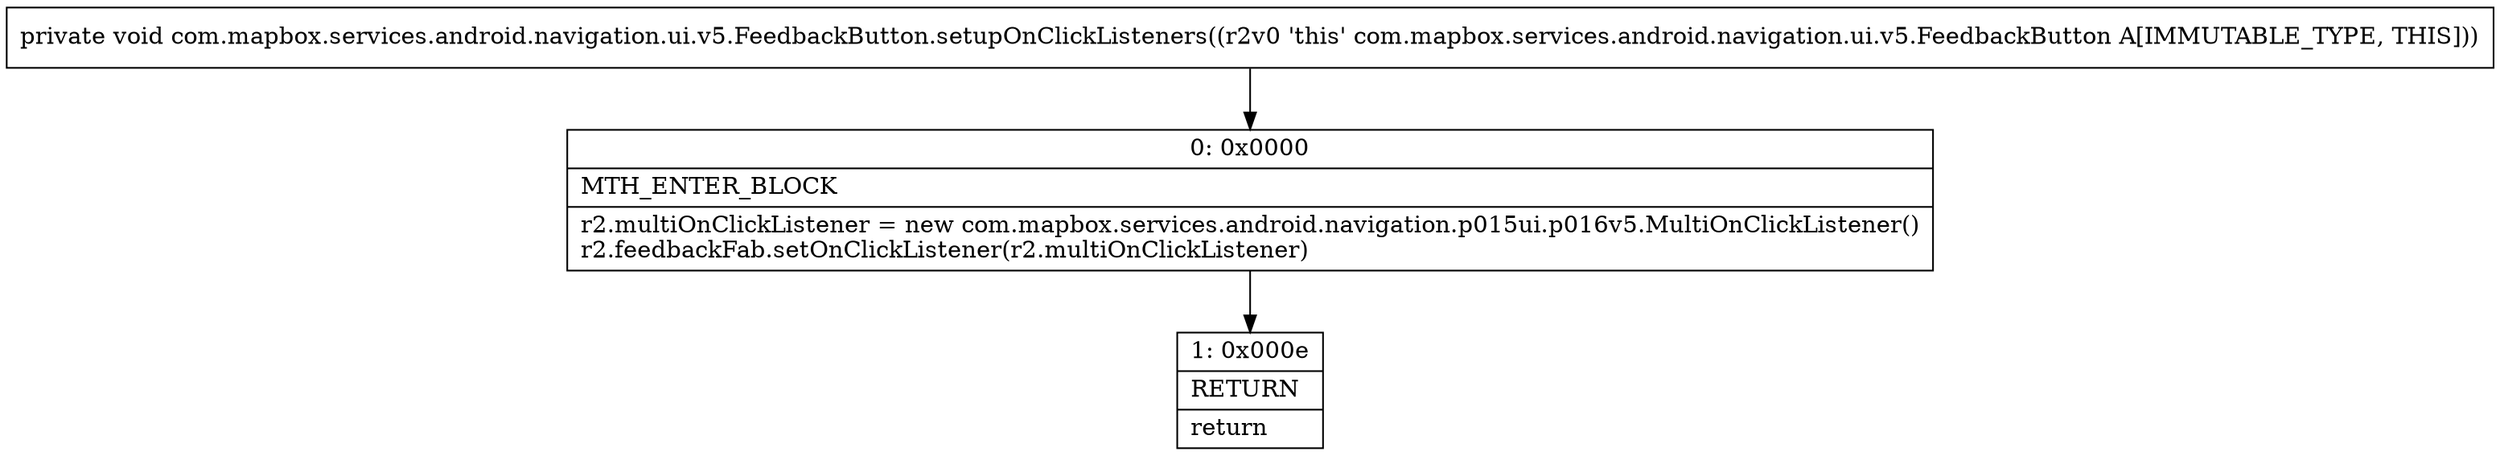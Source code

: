 digraph "CFG forcom.mapbox.services.android.navigation.ui.v5.FeedbackButton.setupOnClickListeners()V" {
Node_0 [shape=record,label="{0\:\ 0x0000|MTH_ENTER_BLOCK\l|r2.multiOnClickListener = new com.mapbox.services.android.navigation.p015ui.p016v5.MultiOnClickListener()\lr2.feedbackFab.setOnClickListener(r2.multiOnClickListener)\l}"];
Node_1 [shape=record,label="{1\:\ 0x000e|RETURN\l|return\l}"];
MethodNode[shape=record,label="{private void com.mapbox.services.android.navigation.ui.v5.FeedbackButton.setupOnClickListeners((r2v0 'this' com.mapbox.services.android.navigation.ui.v5.FeedbackButton A[IMMUTABLE_TYPE, THIS])) }"];
MethodNode -> Node_0;
Node_0 -> Node_1;
}

